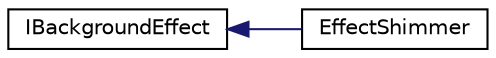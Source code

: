 digraph "Graphical Class Hierarchy"
{
 // LATEX_PDF_SIZE
  edge [fontname="Helvetica",fontsize="10",labelfontname="Helvetica",labelfontsize="10"];
  node [fontname="Helvetica",fontsize="10",shape=record];
  rankdir="LR";
  Node0 [label="IBackgroundEffect",height=0.2,width=0.4,color="black", fillcolor="white", style="filled",URL="$classIBackgroundEffect.html",tooltip=" "];
  Node0 -> Node1 [dir="back",color="midnightblue",fontsize="10",style="solid",fontname="Helvetica"];
  Node1 [label="EffectShimmer",height=0.2,width=0.4,color="black", fillcolor="white", style="filled",URL="$classEffectShimmer.html",tooltip=" "];
}
